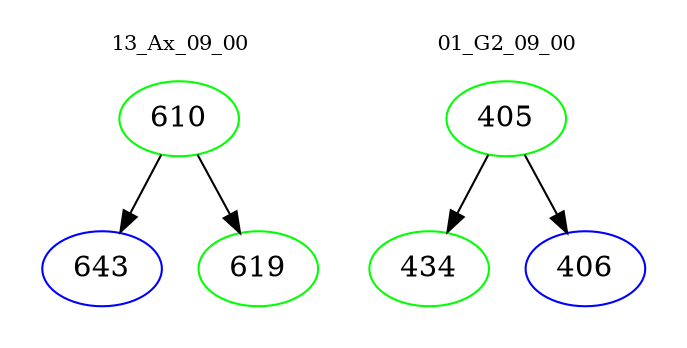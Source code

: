 digraph{
subgraph cluster_0 {
color = white
label = "13_Ax_09_00";
fontsize=10;
T0_610 [label="610", color="green"]
T0_610 -> T0_643 [color="black"]
T0_643 [label="643", color="blue"]
T0_610 -> T0_619 [color="black"]
T0_619 [label="619", color="green"]
}
subgraph cluster_1 {
color = white
label = "01_G2_09_00";
fontsize=10;
T1_405 [label="405", color="green"]
T1_405 -> T1_434 [color="black"]
T1_434 [label="434", color="green"]
T1_405 -> T1_406 [color="black"]
T1_406 [label="406", color="blue"]
}
}
